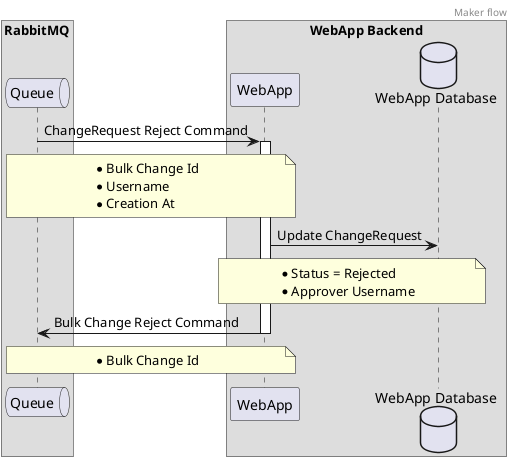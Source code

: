 @startuml
header Maker flow

box "WebApp Backend"
    participant Backend as "WebApp" order 20
    database WebAppDB as "WebApp Database" order 30
end box

box "RabbitMQ"
    queue Queue order 10
end box

Queue -> Backend : ChangeRequest Reject Command

note over Queue, Backend
    * Bulk Change Id
    * Username
    * Creation At
end note

activate Backend

Backend -> WebAppDB : Update ChangeRequest

note over Backend, WebAppDB
    * Status = Rejected
    * Approver Username
end note

Backend -> Queue : Bulk Change Reject Command
note over Queue, Backend
    * Bulk Change Id
end note


deactivate Backend

@enduml
